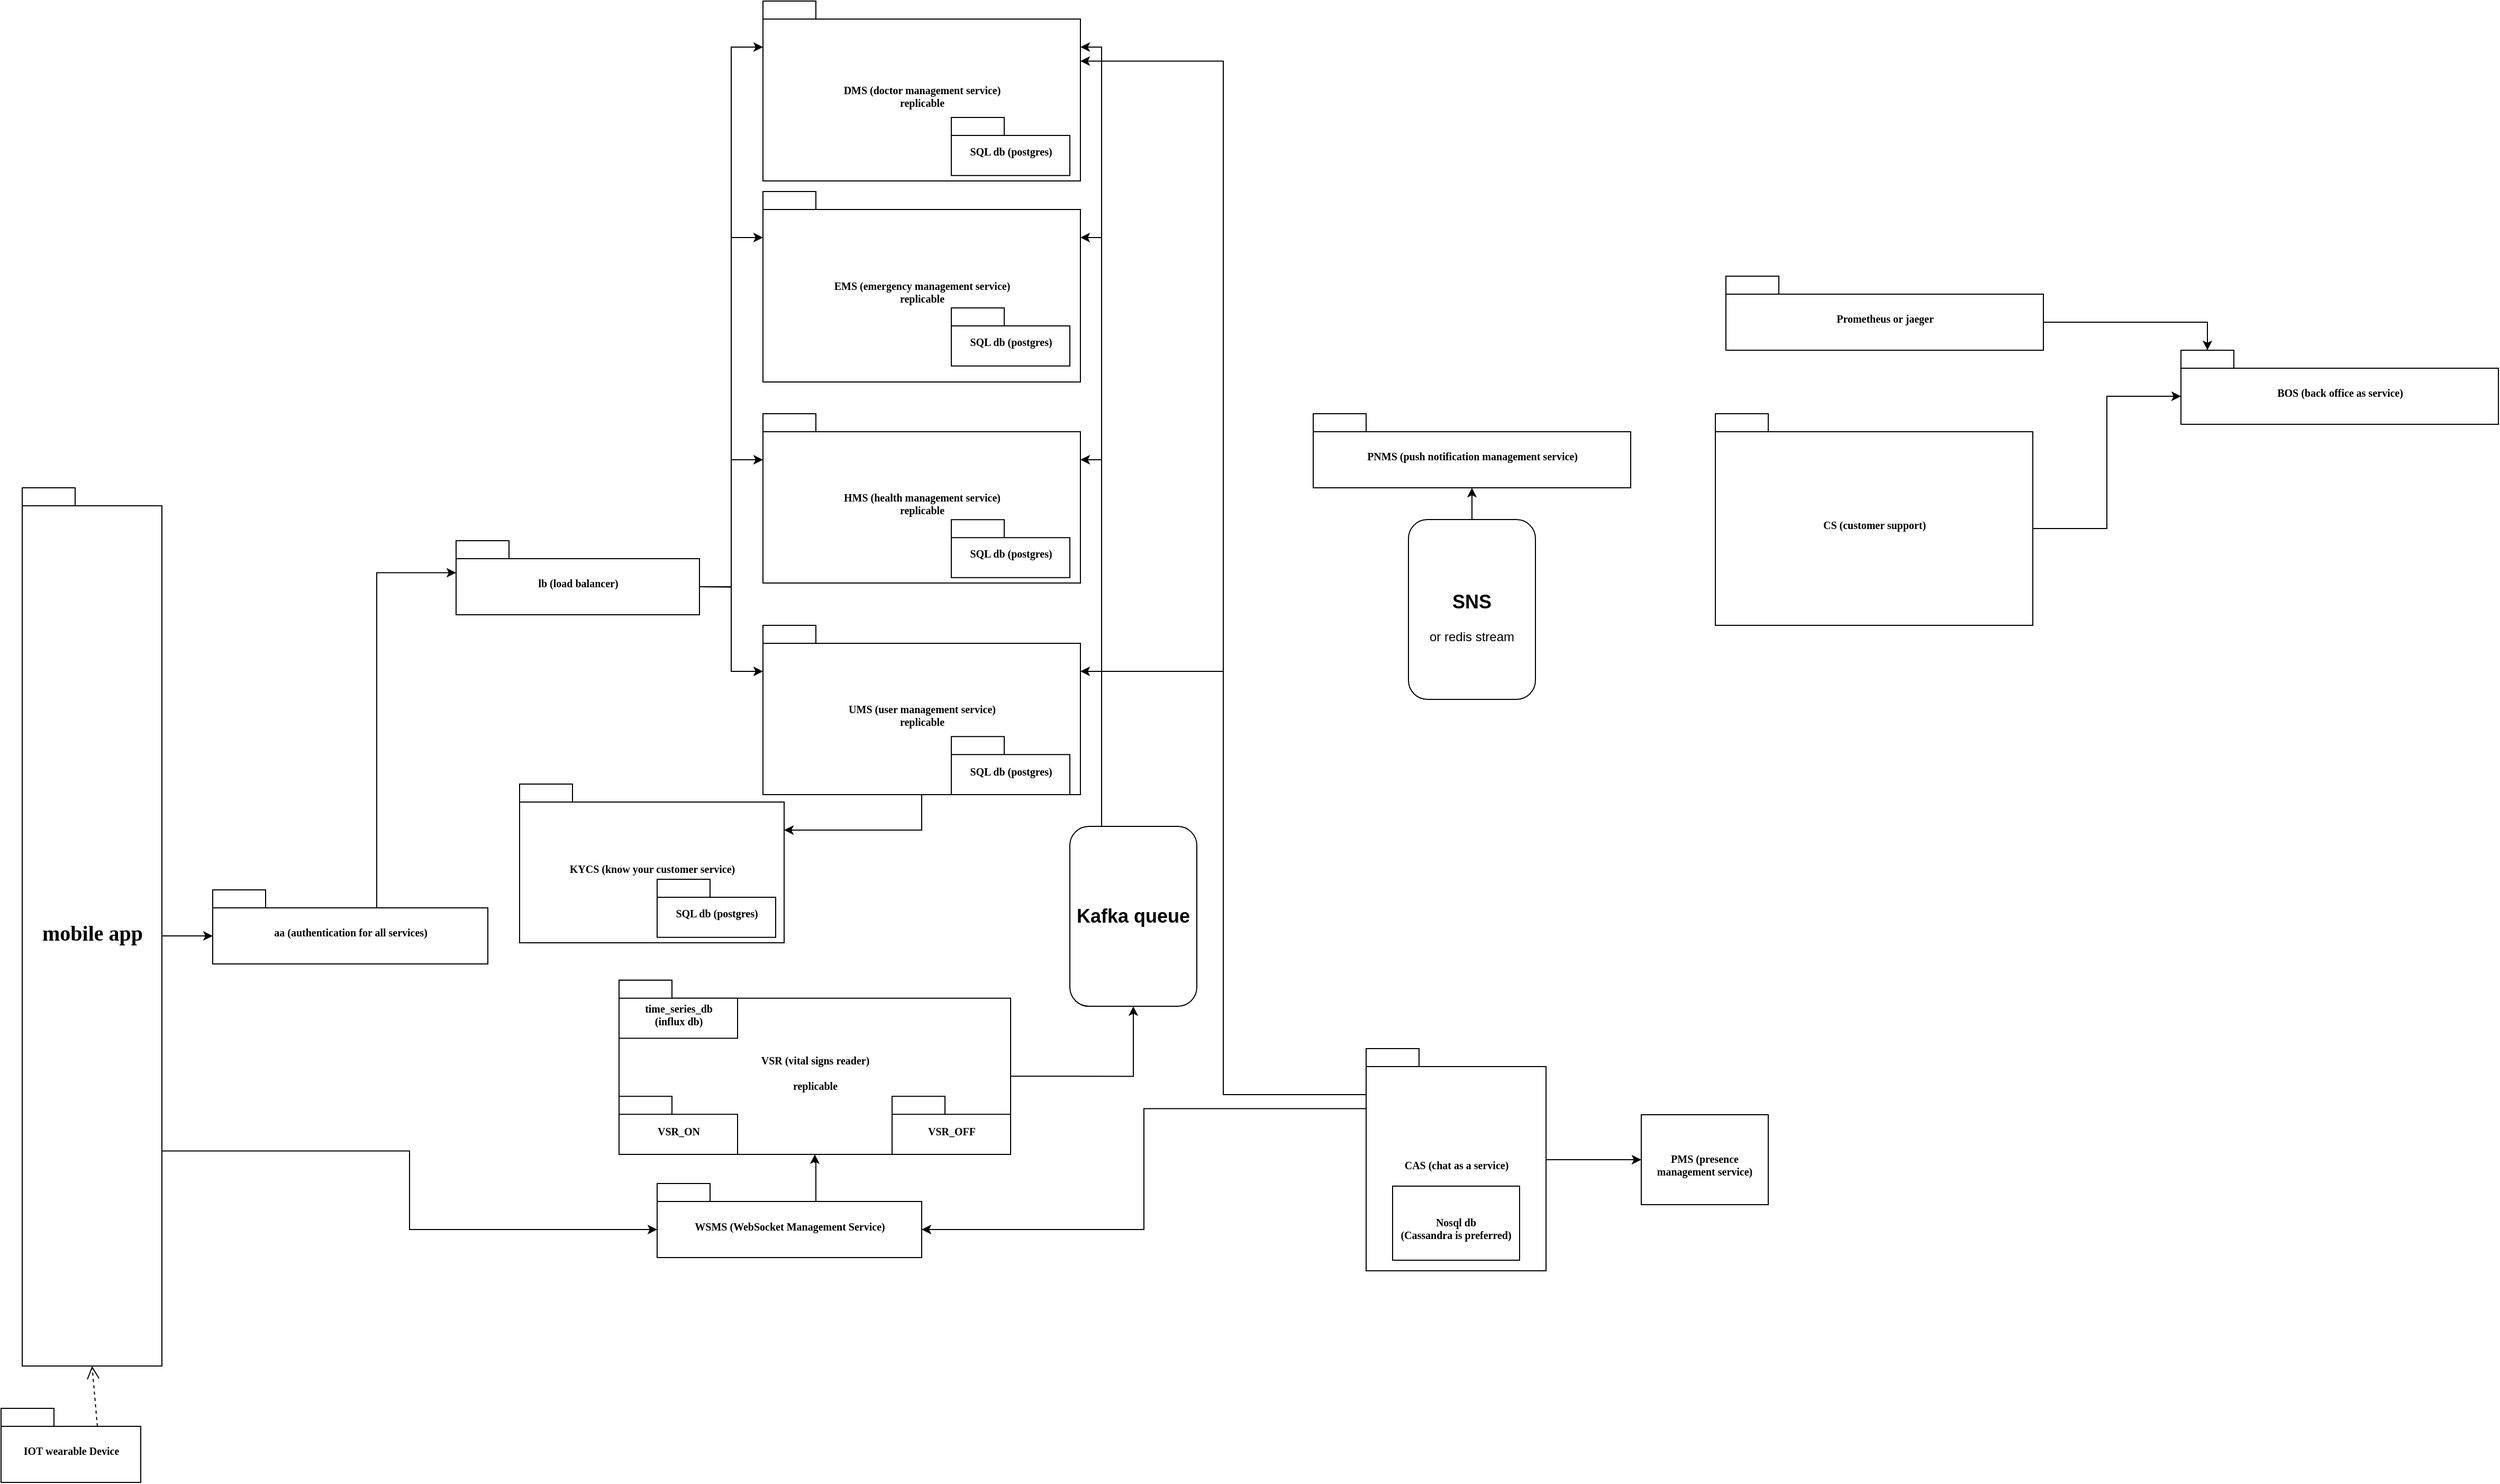 <mxfile version="21.3.8" type="device" pages="2">
  <diagram name="Page-1" id="b5b7bab2-c9e2-2cf4-8b2a-24fd1a2a6d21">
    <mxGraphModel dx="1588" dy="2572" grid="1" gridSize="10" guides="1" tooltips="1" connect="1" arrows="1" fold="1" page="1" pageScale="1" pageWidth="2336" pageHeight="1654" background="none" math="0" shadow="0">
      <root>
        <mxCell id="0" />
        <mxCell id="1" parent="0" />
        <mxCell id="6e0c8c40b5770093-55" value="" style="group" parent="1" vertex="1" connectable="0">
          <mxGeometry x="584" y="890" width="402" height="164.57" as="geometry" />
        </mxCell>
        <mxCell id="6e0c8c40b5770093-56" value="VSR (vital signs reader)&lt;br&gt;&lt;br&gt;replicable" style="shape=folder;fontStyle=1;spacingTop=10;tabWidth=50;tabHeight=17;tabPosition=left;html=1;rounded=0;shadow=0;comic=0;labelBackgroundColor=none;strokeWidth=1;fontFamily=Verdana;fontSize=10;align=center;" parent="6e0c8c40b5770093-55" vertex="1">
          <mxGeometry x="40" y="25.374" width="370" height="164.57" as="geometry" />
        </mxCell>
        <mxCell id="6e0c8c40b5770093-50" value="VSR_OFF" style="shape=folder;fontStyle=1;spacingTop=10;tabWidth=50;tabHeight=17;tabPosition=left;html=1;rounded=0;shadow=0;comic=0;labelBackgroundColor=none;strokeWidth=1;fontFamily=Verdana;fontSize=10;align=center;" parent="6e0c8c40b5770093-55" vertex="1">
          <mxGeometry x="298" y="135.104" width="112" height="54.843" as="geometry" />
        </mxCell>
        <mxCell id="JVM78MYsW7v1FBCDZWKi-5" value="VSR_ON" style="shape=folder;fontStyle=1;spacingTop=10;tabWidth=50;tabHeight=17;tabPosition=left;html=1;rounded=0;shadow=0;comic=0;labelBackgroundColor=none;strokeWidth=1;fontFamily=Verdana;fontSize=10;align=center;" vertex="1" parent="6e0c8c40b5770093-55">
          <mxGeometry x="40" y="135.104" width="112" height="54.843" as="geometry" />
        </mxCell>
        <mxCell id="VgQD_PUtYBc1QHA57U4p-1" value="time_series_db&lt;br&gt;(influx db)" style="shape=folder;fontStyle=1;spacingTop=10;tabWidth=50;tabHeight=17;tabPosition=left;html=1;rounded=0;shadow=0;comic=0;labelBackgroundColor=none;strokeWidth=1;fontFamily=Verdana;fontSize=10;align=center;" vertex="1" parent="6e0c8c40b5770093-55">
          <mxGeometry x="40" y="25.374" width="112" height="54.843" as="geometry" />
        </mxCell>
        <mxCell id="JVM78MYsW7v1FBCDZWKi-1" value="IOT wearable Device" style="shape=folder;fontStyle=1;spacingTop=10;tabWidth=50;tabHeight=17;tabPosition=left;html=1;rounded=0;shadow=0;comic=0;labelBackgroundColor=none;strokeColor=#000000;strokeWidth=1;fillColor=#ffffff;fontFamily=Verdana;fontSize=10;fontColor=#000000;align=center;" vertex="1" parent="1">
          <mxGeometry x="40" y="1320" width="132" height="70" as="geometry" />
        </mxCell>
        <mxCell id="JVM78MYsW7v1FBCDZWKi-27" style="edgeStyle=orthogonalEdgeStyle;rounded=0;orthogonalLoop=1;jettySize=auto;html=1;exitX=0;exitY=0;exitDx=230;exitDy=43.5;exitPerimeter=0;entryX=0;entryY=0;entryDx=0;entryDy=43.5;entryPerimeter=0;" edge="1" parent="1" source="JVM78MYsW7v1FBCDZWKi-39" target="6e0c8c40b5770093-28">
          <mxGeometry relative="1" as="geometry" />
        </mxCell>
        <mxCell id="JVM78MYsW7v1FBCDZWKi-28" style="edgeStyle=orthogonalEdgeStyle;rounded=0;orthogonalLoop=1;jettySize=auto;html=1;exitX=0;exitY=0;exitDx=230;exitDy=43.5;exitPerimeter=0;entryX=0;entryY=0;entryDx=0;entryDy=43.5;entryPerimeter=0;" edge="1" parent="1" source="JVM78MYsW7v1FBCDZWKi-39" target="JVM78MYsW7v1FBCDZWKi-17">
          <mxGeometry relative="1" as="geometry" />
        </mxCell>
        <mxCell id="JVM78MYsW7v1FBCDZWKi-31" style="edgeStyle=orthogonalEdgeStyle;rounded=0;orthogonalLoop=1;jettySize=auto;html=1;exitX=0;exitY=0;exitDx=230;exitDy=43.5;exitPerimeter=0;entryX=0;entryY=0;entryDx=0;entryDy=43.5;entryPerimeter=0;" edge="1" parent="1" source="JVM78MYsW7v1FBCDZWKi-39" target="JVM78MYsW7v1FBCDZWKi-15">
          <mxGeometry relative="1" as="geometry" />
        </mxCell>
        <mxCell id="JVM78MYsW7v1FBCDZWKi-32" style="edgeStyle=orthogonalEdgeStyle;rounded=0;orthogonalLoop=1;jettySize=auto;html=1;exitX=0;exitY=0;exitDx=230;exitDy=43.5;exitPerimeter=0;entryX=0;entryY=0;entryDx=0;entryDy=43.5;entryPerimeter=0;" edge="1" parent="1" source="JVM78MYsW7v1FBCDZWKi-39" target="JVM78MYsW7v1FBCDZWKi-16">
          <mxGeometry relative="1" as="geometry" />
        </mxCell>
        <mxCell id="JVM78MYsW7v1FBCDZWKi-40" style="edgeStyle=orthogonalEdgeStyle;rounded=0;orthogonalLoop=1;jettySize=auto;html=1;exitX=0;exitY=0;exitDx=132;exitDy=423.5;exitPerimeter=0;entryX=0;entryY=0;entryDx=0;entryDy=43.5;entryPerimeter=0;" edge="1" parent="1" source="JVM78MYsW7v1FBCDZWKi-2" target="JVM78MYsW7v1FBCDZWKi-38">
          <mxGeometry relative="1" as="geometry" />
        </mxCell>
        <mxCell id="IpgGEVfh9p5AcISdrrQd-33" style="edgeStyle=orthogonalEdgeStyle;rounded=0;orthogonalLoop=1;jettySize=auto;html=1;exitX=0;exitY=0;exitDx=132;exitDy=626.75;exitPerimeter=0;entryX=0;entryY=0;entryDx=0;entryDy=43.5;entryPerimeter=0;" edge="1" parent="1" source="JVM78MYsW7v1FBCDZWKi-2" target="IpgGEVfh9p5AcISdrrQd-32">
          <mxGeometry relative="1" as="geometry" />
        </mxCell>
        <mxCell id="JVM78MYsW7v1FBCDZWKi-2" value="&lt;h1&gt;mobile app&lt;/h1&gt;" style="shape=folder;fontStyle=1;spacingTop=10;tabWidth=50;tabHeight=17;tabPosition=left;html=1;rounded=0;shadow=0;comic=0;labelBackgroundColor=none;strokeColor=#000000;strokeWidth=1;fillColor=#ffffff;fontFamily=Verdana;fontSize=10;fontColor=#000000;align=center;" vertex="1" parent="1">
          <mxGeometry x="60" y="450" width="132" height="830" as="geometry" />
        </mxCell>
        <mxCell id="JVM78MYsW7v1FBCDZWKi-20" style="edgeStyle=orthogonalEdgeStyle;rounded=0;orthogonalLoop=1;jettySize=auto;html=1;exitX=0.25;exitY=0;exitDx=0;exitDy=0;entryX=0;entryY=0;entryDx=300;entryDy=43.5;entryPerimeter=0;" edge="1" parent="1" source="JVM78MYsW7v1FBCDZWKi-7" target="JVM78MYsW7v1FBCDZWKi-15">
          <mxGeometry relative="1" as="geometry">
            <mxPoint x="900" y="370.06" as="targetPoint" />
          </mxGeometry>
        </mxCell>
        <mxCell id="JVM78MYsW7v1FBCDZWKi-29" style="edgeStyle=orthogonalEdgeStyle;rounded=0;orthogonalLoop=1;jettySize=auto;html=1;exitX=0.25;exitY=0;exitDx=0;exitDy=0;entryX=0;entryY=0;entryDx=300;entryDy=43.5;entryPerimeter=0;" edge="1" parent="1" source="JVM78MYsW7v1FBCDZWKi-7" target="6e0c8c40b5770093-28">
          <mxGeometry relative="1" as="geometry" />
        </mxCell>
        <mxCell id="JVM78MYsW7v1FBCDZWKi-30" style="edgeStyle=orthogonalEdgeStyle;rounded=0;orthogonalLoop=1;jettySize=auto;html=1;exitX=0.25;exitY=0;exitDx=0;exitDy=0;entryX=0;entryY=0;entryDx=300;entryDy=43.5;entryPerimeter=0;" edge="1" parent="1" source="JVM78MYsW7v1FBCDZWKi-7" target="JVM78MYsW7v1FBCDZWKi-17">
          <mxGeometry relative="1" as="geometry" />
        </mxCell>
        <mxCell id="JVM78MYsW7v1FBCDZWKi-7" value="&lt;h2&gt;Kafka queue&lt;/h2&gt;" style="rounded=1;whiteSpace=wrap;html=1;" vertex="1" parent="1">
          <mxGeometry x="1050" y="770.06" width="120" height="170" as="geometry" />
        </mxCell>
        <mxCell id="JVM78MYsW7v1FBCDZWKi-14" style="edgeStyle=none;rounded=0;html=1;dashed=1;labelBackgroundColor=none;startFill=0;endArrow=open;endFill=0;endSize=10;fontFamily=Verdana;fontSize=10;exitX=0;exitY=0;exitDx=91;exitDy=17;exitPerimeter=0;entryX=0.5;entryY=1;entryDx=0;entryDy=0;entryPerimeter=0;" edge="1" parent="1" source="JVM78MYsW7v1FBCDZWKi-1" target="JVM78MYsW7v1FBCDZWKi-2">
          <mxGeometry relative="1" as="geometry">
            <mxPoint x="202" y="1104" as="sourcePoint" />
            <mxPoint x="130" y="1130" as="targetPoint" />
            <Array as="points" />
          </mxGeometry>
        </mxCell>
        <mxCell id="6e0c8c40b5770093-28" value="HMS (health management service)&lt;br&gt;replicable" style="shape=folder;fontStyle=1;spacingTop=10;tabWidth=50;tabHeight=17;tabPosition=left;html=1;rounded=0;shadow=0;comic=0;labelBackgroundColor=none;strokeWidth=1;fontFamily=Verdana;fontSize=10;align=center;" parent="1" vertex="1">
          <mxGeometry x="760" y="380" width="300" height="160" as="geometry" />
        </mxCell>
        <mxCell id="JVM78MYsW7v1FBCDZWKi-15" value="EMS (emergency&amp;nbsp;management service)&lt;br&gt;replicable" style="shape=folder;fontStyle=1;spacingTop=10;tabWidth=50;tabHeight=17;tabPosition=left;html=1;rounded=0;shadow=0;comic=0;labelBackgroundColor=none;strokeWidth=1;fontFamily=Verdana;fontSize=10;align=center;" vertex="1" parent="1">
          <mxGeometry x="760" y="170" width="300" height="180" as="geometry" />
        </mxCell>
        <mxCell id="IpgGEVfh9p5AcISdrrQd-14" style="edgeStyle=orthogonalEdgeStyle;rounded=0;orthogonalLoop=1;jettySize=auto;html=1;exitX=0.5;exitY=1;exitDx=0;exitDy=0;exitPerimeter=0;entryX=0;entryY=0;entryDx=250.0;entryDy=43.5;entryPerimeter=0;" edge="1" parent="1" source="JVM78MYsW7v1FBCDZWKi-16" target="IpgGEVfh9p5AcISdrrQd-6">
          <mxGeometry relative="1" as="geometry" />
        </mxCell>
        <mxCell id="JVM78MYsW7v1FBCDZWKi-16" value="UMS (user management service)&lt;br&gt;replicable" style="shape=folder;fontStyle=1;spacingTop=10;tabWidth=50;tabHeight=17;tabPosition=left;html=1;rounded=0;shadow=0;comic=0;labelBackgroundColor=none;strokeWidth=1;fontFamily=Verdana;fontSize=10;align=center;" vertex="1" parent="1">
          <mxGeometry x="760" y="580" width="300" height="160" as="geometry" />
        </mxCell>
        <mxCell id="JVM78MYsW7v1FBCDZWKi-17" value="DMS (doctor management service)&lt;br&gt;replicable" style="shape=folder;fontStyle=1;spacingTop=10;tabWidth=50;tabHeight=17;tabPosition=left;html=1;rounded=0;shadow=0;comic=0;labelBackgroundColor=none;strokeWidth=1;fontFamily=Verdana;fontSize=10;align=center;" vertex="1" parent="1">
          <mxGeometry x="760" y="-10" width="300" height="170" as="geometry" />
        </mxCell>
        <mxCell id="JVM78MYsW7v1FBCDZWKi-22" value="PNMS (push notification management service)" style="shape=folder;fontStyle=1;spacingTop=10;tabWidth=50;tabHeight=17;tabPosition=left;html=1;rounded=0;shadow=0;comic=0;labelBackgroundColor=none;strokeWidth=1;fontFamily=Verdana;fontSize=10;align=center;" vertex="1" parent="1">
          <mxGeometry x="1280" y="380.06" width="300" height="70" as="geometry" />
        </mxCell>
        <mxCell id="JVM78MYsW7v1FBCDZWKi-35" style="edgeStyle=orthogonalEdgeStyle;rounded=0;orthogonalLoop=1;jettySize=auto;html=1;exitX=0.5;exitY=0;exitDx=0;exitDy=0;entryX=0.5;entryY=1;entryDx=0;entryDy=0;entryPerimeter=0;" edge="1" parent="1" source="JVM78MYsW7v1FBCDZWKi-33" target="JVM78MYsW7v1FBCDZWKi-22">
          <mxGeometry relative="1" as="geometry" />
        </mxCell>
        <mxCell id="JVM78MYsW7v1FBCDZWKi-33" value="&lt;h2&gt;SNS&lt;/h2&gt;&lt;div&gt;or redis stream&lt;/div&gt;" style="rounded=1;whiteSpace=wrap;html=1;" vertex="1" parent="1">
          <mxGeometry x="1370" y="480.06" width="120" height="170" as="geometry" />
        </mxCell>
        <mxCell id="IpgGEVfh9p5AcISdrrQd-11" style="edgeStyle=orthogonalEdgeStyle;rounded=0;orthogonalLoop=1;jettySize=auto;html=1;exitX=0;exitY=0;exitDx=300;exitDy=43.5;exitPerimeter=0;entryX=0;entryY=0;entryDx=25;entryDy=0;entryPerimeter=0;" edge="1" parent="1" source="JVM78MYsW7v1FBCDZWKi-36" target="IpgGEVfh9p5AcISdrrQd-9">
          <mxGeometry relative="1" as="geometry" />
        </mxCell>
        <mxCell id="JVM78MYsW7v1FBCDZWKi-36" value="Prometheus or jaeger" style="shape=folder;fontStyle=1;spacingTop=10;tabWidth=50;tabHeight=17;tabPosition=left;html=1;rounded=0;shadow=0;comic=0;labelBackgroundColor=none;strokeWidth=1;fontFamily=Verdana;fontSize=10;align=center;" vertex="1" parent="1">
          <mxGeometry x="1670" y="250" width="300" height="70" as="geometry" />
        </mxCell>
        <mxCell id="IpgGEVfh9p5AcISdrrQd-12" style="edgeStyle=orthogonalEdgeStyle;rounded=0;orthogonalLoop=1;jettySize=auto;html=1;exitX=0;exitY=0;exitDx=300;exitDy=108.47;exitPerimeter=0;entryX=0;entryY=0;entryDx=0;entryDy=43.5;entryPerimeter=0;" edge="1" parent="1" source="JVM78MYsW7v1FBCDZWKi-37" target="IpgGEVfh9p5AcISdrrQd-9">
          <mxGeometry relative="1" as="geometry" />
        </mxCell>
        <mxCell id="JVM78MYsW7v1FBCDZWKi-37" value="CS (customer support)" style="shape=folder;fontStyle=1;spacingTop=10;tabWidth=50;tabHeight=17;tabPosition=left;html=1;rounded=0;shadow=0;comic=0;labelBackgroundColor=none;strokeWidth=1;fontFamily=Verdana;fontSize=10;align=center;labelPosition=center;verticalLabelPosition=middle;verticalAlign=middle;" vertex="1" parent="1">
          <mxGeometry x="1660" y="380.06" width="300" height="199.94" as="geometry" />
        </mxCell>
        <mxCell id="JVM78MYsW7v1FBCDZWKi-41" style="edgeStyle=orthogonalEdgeStyle;rounded=0;orthogonalLoop=1;jettySize=auto;html=1;exitX=0;exitY=0;exitDx=155;exitDy=17;exitPerimeter=0;entryX=0;entryY=0;entryDx=0;entryDy=30.25;entryPerimeter=0;" edge="1" parent="1" source="JVM78MYsW7v1FBCDZWKi-38" target="JVM78MYsW7v1FBCDZWKi-39">
          <mxGeometry relative="1" as="geometry" />
        </mxCell>
        <mxCell id="JVM78MYsW7v1FBCDZWKi-38" value="aa (authentication for all services)" style="shape=folder;fontStyle=1;spacingTop=10;tabWidth=50;tabHeight=17;tabPosition=left;html=1;rounded=0;shadow=0;comic=0;labelBackgroundColor=none;strokeWidth=1;fontFamily=Verdana;fontSize=10;align=center;" vertex="1" parent="1">
          <mxGeometry x="240" y="830" width="260" height="70" as="geometry" />
        </mxCell>
        <mxCell id="JVM78MYsW7v1FBCDZWKi-39" value="lb (load balancer)" style="shape=folder;fontStyle=1;spacingTop=10;tabWidth=50;tabHeight=17;tabPosition=left;html=1;rounded=0;shadow=0;comic=0;labelBackgroundColor=none;strokeWidth=1;fontFamily=Verdana;fontSize=10;align=center;" vertex="1" parent="1">
          <mxGeometry x="470" y="500.06" width="230" height="70" as="geometry" />
        </mxCell>
        <mxCell id="IpgGEVfh9p5AcISdrrQd-26" value="" style="edgeStyle=orthogonalEdgeStyle;rounded=0;orthogonalLoop=1;jettySize=auto;html=1;" edge="1" parent="1" source="IpgGEVfh9p5AcISdrrQd-3" target="IpgGEVfh9p5AcISdrrQd-25">
          <mxGeometry relative="1" as="geometry" />
        </mxCell>
        <mxCell id="IpgGEVfh9p5AcISdrrQd-35" style="edgeStyle=orthogonalEdgeStyle;rounded=0;orthogonalLoop=1;jettySize=auto;html=1;exitX=0;exitY=0;exitDx=0;exitDy=43.5;exitPerimeter=0;entryX=0;entryY=0;entryDx=300;entryDy=43.5;entryPerimeter=0;" edge="1" parent="1" source="IpgGEVfh9p5AcISdrrQd-3" target="JVM78MYsW7v1FBCDZWKi-16">
          <mxGeometry relative="1" as="geometry" />
        </mxCell>
        <mxCell id="IpgGEVfh9p5AcISdrrQd-36" style="edgeStyle=orthogonalEdgeStyle;rounded=0;orthogonalLoop=1;jettySize=auto;html=1;exitX=0;exitY=0;exitDx=0;exitDy=43.5;exitPerimeter=0;entryX=0;entryY=0;entryDx=300;entryDy=56.75;entryPerimeter=0;" edge="1" parent="1" source="IpgGEVfh9p5AcISdrrQd-3" target="JVM78MYsW7v1FBCDZWKi-17">
          <mxGeometry relative="1" as="geometry">
            <mxPoint x="1310" y="510" as="targetPoint" />
          </mxGeometry>
        </mxCell>
        <mxCell id="IpgGEVfh9p5AcISdrrQd-37" style="edgeStyle=orthogonalEdgeStyle;rounded=0;orthogonalLoop=1;jettySize=auto;html=1;exitX=0;exitY=0;exitDx=0;exitDy=56.75;exitPerimeter=0;entryX=0;entryY=0;entryDx=250;entryDy=43.5;entryPerimeter=0;" edge="1" parent="1" source="IpgGEVfh9p5AcISdrrQd-3" target="IpgGEVfh9p5AcISdrrQd-32">
          <mxGeometry relative="1" as="geometry" />
        </mxCell>
        <mxCell id="IpgGEVfh9p5AcISdrrQd-3" value="CAS (chat as a service)" style="shape=folder;fontStyle=1;spacingTop=10;tabWidth=50;tabHeight=17;tabPosition=left;html=1;rounded=0;shadow=0;comic=0;labelBackgroundColor=none;strokeWidth=1;fontFamily=Verdana;fontSize=10;align=center;" vertex="1" parent="1">
          <mxGeometry x="1330" y="980" width="170" height="210" as="geometry" />
        </mxCell>
        <mxCell id="IpgGEVfh9p5AcISdrrQd-6" value="KYCS (know your customer service)" style="shape=folder;fontStyle=1;spacingTop=10;tabWidth=50;tabHeight=17;tabPosition=left;html=1;rounded=0;shadow=0;comic=0;labelBackgroundColor=none;strokeWidth=1;fontFamily=Verdana;fontSize=10;align=center;" vertex="1" parent="1">
          <mxGeometry x="530" y="730" width="250" height="150" as="geometry" />
        </mxCell>
        <mxCell id="IpgGEVfh9p5AcISdrrQd-9" value="BOS (back office as service)" style="shape=folder;fontStyle=1;spacingTop=10;tabWidth=50;tabHeight=17;tabPosition=left;html=1;rounded=0;shadow=0;comic=0;labelBackgroundColor=none;strokeWidth=1;fontFamily=Verdana;fontSize=10;align=center;" vertex="1" parent="1">
          <mxGeometry x="2100" y="320" width="300" height="70" as="geometry" />
        </mxCell>
        <mxCell id="IpgGEVfh9p5AcISdrrQd-17" value="Nosql db&lt;br&gt;(Cassandra is preferred)" style="whiteSpace=wrap;html=1;fontSize=10;fontFamily=Verdana;fontStyle=1;spacingTop=10;rounded=0;shadow=0;comic=0;labelBackgroundColor=none;strokeWidth=1;" vertex="1" parent="1">
          <mxGeometry x="1355" y="1110" width="120" height="70" as="geometry" />
        </mxCell>
        <mxCell id="IpgGEVfh9p5AcISdrrQd-25" value="PMS (presence management service)" style="whiteSpace=wrap;html=1;fontSize=10;fontFamily=Verdana;fontStyle=1;spacingTop=10;rounded=0;shadow=0;comic=0;labelBackgroundColor=none;strokeWidth=1;" vertex="1" parent="1">
          <mxGeometry x="1590" y="1042.5" width="120" height="85" as="geometry" />
        </mxCell>
        <mxCell id="IpgGEVfh9p5AcISdrrQd-34" style="edgeStyle=orthogonalEdgeStyle;rounded=0;orthogonalLoop=1;jettySize=auto;html=1;exitX=0;exitY=0;exitDx=150;exitDy=17;exitPerimeter=0;entryX=0.5;entryY=1;entryDx=0;entryDy=0;entryPerimeter=0;" edge="1" parent="1" source="IpgGEVfh9p5AcISdrrQd-32" target="6e0c8c40b5770093-56">
          <mxGeometry relative="1" as="geometry" />
        </mxCell>
        <mxCell id="IpgGEVfh9p5AcISdrrQd-32" value="WSMS (WebSocket Management Service)" style="shape=folder;fontStyle=1;spacingTop=10;tabWidth=50;tabHeight=17;tabPosition=left;html=1;rounded=0;shadow=0;comic=0;labelBackgroundColor=none;strokeWidth=1;fontFamily=Verdana;fontSize=10;align=center;" vertex="1" parent="1">
          <mxGeometry x="660" y="1107.5" width="250" height="70" as="geometry" />
        </mxCell>
        <mxCell id="IpgGEVfh9p5AcISdrrQd-38" style="edgeStyle=orthogonalEdgeStyle;rounded=0;orthogonalLoop=1;jettySize=auto;html=1;exitX=0;exitY=0;exitDx=370;exitDy=90.785;exitPerimeter=0;entryX=0.5;entryY=1;entryDx=0;entryDy=0;" edge="1" parent="1" source="6e0c8c40b5770093-56" target="JVM78MYsW7v1FBCDZWKi-7">
          <mxGeometry relative="1" as="geometry" />
        </mxCell>
        <mxCell id="di4xVqARn-AxKCCeTcA--1" value="SQL db (postgres)" style="shape=folder;fontStyle=1;spacingTop=10;tabWidth=50;tabHeight=17;tabPosition=left;html=1;rounded=0;shadow=0;comic=0;labelBackgroundColor=none;strokeWidth=1;fontFamily=Verdana;fontSize=10;align=center;" vertex="1" parent="1">
          <mxGeometry x="938" y="100.004" width="112" height="54.843" as="geometry" />
        </mxCell>
        <mxCell id="di4xVqARn-AxKCCeTcA--4" value="SQL db (postgres)" style="shape=folder;fontStyle=1;spacingTop=10;tabWidth=50;tabHeight=17;tabPosition=left;html=1;rounded=0;shadow=0;comic=0;labelBackgroundColor=none;strokeWidth=1;fontFamily=Verdana;fontSize=10;align=center;" vertex="1" parent="1">
          <mxGeometry x="938" y="280.004" width="112" height="54.843" as="geometry" />
        </mxCell>
        <mxCell id="di4xVqARn-AxKCCeTcA--5" value="SQL db (postgres)" style="shape=folder;fontStyle=1;spacingTop=10;tabWidth=50;tabHeight=17;tabPosition=left;html=1;rounded=0;shadow=0;comic=0;labelBackgroundColor=none;strokeWidth=1;fontFamily=Verdana;fontSize=10;align=center;" vertex="1" parent="1">
          <mxGeometry x="938" y="480.064" width="112" height="54.843" as="geometry" />
        </mxCell>
        <mxCell id="di4xVqARn-AxKCCeTcA--6" value="SQL db (postgres)" style="shape=folder;fontStyle=1;spacingTop=10;tabWidth=50;tabHeight=17;tabPosition=left;html=1;rounded=0;shadow=0;comic=0;labelBackgroundColor=none;strokeWidth=1;fontFamily=Verdana;fontSize=10;align=center;" vertex="1" parent="1">
          <mxGeometry x="938" y="685.154" width="112" height="54.843" as="geometry" />
        </mxCell>
        <mxCell id="di4xVqARn-AxKCCeTcA--8" value="SQL db (postgres)" style="shape=folder;fontStyle=1;spacingTop=10;tabWidth=50;tabHeight=17;tabPosition=left;html=1;rounded=0;shadow=0;comic=0;labelBackgroundColor=none;strokeWidth=1;fontFamily=Verdana;fontSize=10;align=center;" vertex="1" parent="1">
          <mxGeometry x="660" y="820.004" width="112" height="54.843" as="geometry" />
        </mxCell>
      </root>
    </mxGraphModel>
  </diagram>
  <diagram id="yIIKv3uXkW6eMTPnLPO6" name="Page-2">
    <mxGraphModel dx="2118" dy="1224" grid="1" gridSize="10" guides="1" tooltips="1" connect="1" arrows="1" fold="1" page="1" pageScale="1" pageWidth="1654" pageHeight="2336" math="0" shadow="0">
      <root>
        <mxCell id="0" />
        <mxCell id="1" parent="0" />
        <mxCell id="lPrCrJgcgbZ4YGjd1598-3" value="Users (UMS)" style="swimlane;fontStyle=0;childLayout=stackLayout;horizontal=1;startSize=30;horizontalStack=0;resizeParent=1;resizeParentMax=0;resizeLast=0;collapsible=1;marginBottom=0;whiteSpace=wrap;html=1;" vertex="1" parent="1">
          <mxGeometry x="130" y="50" width="140" height="290" as="geometry" />
        </mxCell>
        <mxCell id="lPrCrJgcgbZ4YGjd1598-4" value="id &amp;nbsp; &amp;nbsp; &amp;nbsp; &amp;nbsp; &amp;nbsp;&amp;nbsp;&lt;br&gt;uuid&lt;br&gt;&lt;br&gt;nick_name&lt;br&gt;varchar(255)&lt;br&gt;&lt;br&gt;full_name&lt;br&gt;text&lt;br&gt;&lt;br&gt;phone_number&lt;br&gt;varchar(12)&lt;br&gt;&lt;br&gt;email&lt;br&gt;text" style="text;strokeColor=none;fillColor=none;align=left;verticalAlign=middle;spacingLeft=4;spacingRight=4;overflow=hidden;points=[[0,0.5],[1,0.5]];portConstraint=eastwest;rotatable=0;whiteSpace=wrap;html=1;" vertex="1" parent="lPrCrJgcgbZ4YGjd1598-3">
          <mxGeometry y="30" width="140" height="260" as="geometry" />
        </mxCell>
        <mxCell id="lPrCrJgcgbZ4YGjd1598-7" value="Doctors (DMS)" style="swimlane;fontStyle=0;childLayout=stackLayout;horizontal=1;startSize=30;horizontalStack=0;resizeParent=1;resizeParentMax=0;resizeLast=0;collapsible=1;marginBottom=0;whiteSpace=wrap;html=1;" vertex="1" parent="1">
          <mxGeometry x="1090" y="40" width="140" height="290" as="geometry" />
        </mxCell>
        <mxCell id="lPrCrJgcgbZ4YGjd1598-8" value="id &amp;nbsp; &amp;nbsp; &amp;nbsp; &amp;nbsp;&lt;br&gt;uuid &amp;nbsp;&amp;nbsp;&lt;br&gt;&lt;br&gt;nick_name&lt;br&gt;varcher(255)&lt;br&gt;&lt;br&gt;full_name&lt;br&gt;text&lt;br&gt;&lt;br&gt;phone_number&lt;br&gt;varcher(12)&lt;br&gt;&lt;br&gt;email&lt;br&gt;text&lt;br&gt;&lt;br&gt;hospital_id (nullable)&lt;br&gt;uuid" style="text;strokeColor=none;fillColor=none;align=left;verticalAlign=middle;spacingLeft=4;spacingRight=4;overflow=hidden;points=[[0,0.5],[1,0.5]];portConstraint=eastwest;rotatable=0;whiteSpace=wrap;html=1;" vertex="1" parent="lPrCrJgcgbZ4YGjd1598-7">
          <mxGeometry y="30" width="140" height="260" as="geometry" />
        </mxCell>
        <mxCell id="lPrCrJgcgbZ4YGjd1598-9" value="Hospitals (DMS)" style="swimlane;fontStyle=0;childLayout=stackLayout;horizontal=1;startSize=30;horizontalStack=0;resizeParent=1;resizeParentMax=0;resizeLast=0;collapsible=1;marginBottom=0;whiteSpace=wrap;html=1;" vertex="1" parent="1">
          <mxGeometry x="1260" y="40" width="140" height="290" as="geometry" />
        </mxCell>
        <mxCell id="lPrCrJgcgbZ4YGjd1598-10" value="id &amp;nbsp; &amp;nbsp; &amp;nbsp; &amp;nbsp; &amp;nbsp;&amp;nbsp;&lt;br&gt;uuid&lt;br&gt;&lt;br&gt;name&lt;br&gt;text&lt;br&gt;&lt;br&gt;address&lt;br&gt;text&lt;br&gt;&lt;br&gt;phone_number&lt;br&gt;varcher(12)&lt;br&gt;&lt;br&gt;email&lt;br&gt;text" style="text;strokeColor=none;fillColor=none;align=left;verticalAlign=middle;spacingLeft=4;spacingRight=4;overflow=hidden;points=[[0,0.5],[1,0.5]];portConstraint=eastwest;rotatable=0;whiteSpace=wrap;html=1;" vertex="1" parent="lPrCrJgcgbZ4YGjd1598-9">
          <mxGeometry y="30" width="140" height="260" as="geometry" />
        </mxCell>
        <mxCell id="lPrCrJgcgbZ4YGjd1598-11" value="Emergency_providers (EMS)" style="swimlane;fontStyle=0;childLayout=stackLayout;horizontal=1;startSize=30;horizontalStack=0;resizeParent=1;resizeParentMax=0;resizeLast=0;collapsible=1;marginBottom=0;whiteSpace=wrap;html=1;" vertex="1" parent="1">
          <mxGeometry x="360" y="450" width="140" height="290" as="geometry" />
        </mxCell>
        <mxCell id="lPrCrJgcgbZ4YGjd1598-12" value="id &amp;nbsp; &amp;nbsp; &amp;nbsp; &amp;nbsp; &amp;nbsp;&amp;nbsp;&lt;br&gt;uuid&lt;br&gt;&lt;br&gt;user_id&lt;br&gt;uuid&lt;br&gt;&lt;br&gt;name&lt;br&gt;varchar(800)&lt;br&gt;&lt;br&gt;type_id&amp;nbsp;&lt;br&gt;&lt;br&gt;phone_number&lt;br&gt;&lt;br&gt;email&lt;br&gt;&lt;br&gt;Location" style="text;strokeColor=none;fillColor=none;align=left;verticalAlign=middle;spacingLeft=4;spacingRight=4;overflow=hidden;points=[[0,0.5],[1,0.5]];portConstraint=eastwest;rotatable=0;whiteSpace=wrap;html=1;" vertex="1" parent="lPrCrJgcgbZ4YGjd1598-11">
          <mxGeometry y="30" width="140" height="260" as="geometry" />
        </mxCell>
        <mxCell id="lPrCrJgcgbZ4YGjd1598-13" value="User_doctors (DMS)" style="swimlane;fontStyle=0;childLayout=stackLayout;horizontal=1;startSize=30;horizontalStack=0;resizeParent=1;resizeParentMax=0;resizeLast=0;collapsible=1;marginBottom=0;whiteSpace=wrap;html=1;" vertex="1" parent="1">
          <mxGeometry x="930" y="40" width="140" height="290" as="geometry" />
        </mxCell>
        <mxCell id="lPrCrJgcgbZ4YGjd1598-14" value="id &lt;br&gt;uuid &amp;nbsp; &amp;nbsp; &amp;nbsp; &amp;nbsp; &amp;nbsp;&lt;br&gt;&lt;br&gt;user_id&lt;br&gt;uuid&lt;br&gt;&lt;br&gt;doctor_id&lt;br&gt;uuid" style="text;strokeColor=none;fillColor=none;align=left;verticalAlign=middle;spacingLeft=4;spacingRight=4;overflow=hidden;points=[[0,0.5],[1,0.5]];portConstraint=eastwest;rotatable=0;whiteSpace=wrap;html=1;" vertex="1" parent="lPrCrJgcgbZ4YGjd1598-13">
          <mxGeometry y="30" width="140" height="260" as="geometry" />
        </mxCell>
        <mxCell id="0GueWzwuQlvxqYA7JQyh-1" value="messages (CAS) Cassandra" style="swimlane;fontStyle=0;childLayout=stackLayout;horizontal=1;startSize=30;horizontalStack=0;resizeParent=1;resizeParentMax=0;resizeLast=0;collapsible=1;marginBottom=0;whiteSpace=wrap;html=1;" vertex="1" parent="1">
          <mxGeometry x="720" y="460" width="140" height="370" as="geometry" />
        </mxCell>
        <mxCell id="0GueWzwuQlvxqYA7JQyh-2" value="&lt;br&gt;&lt;br&gt;message_id &lt;br&gt;(sort key) &lt;br&gt;int&lt;br&gt;&lt;br&gt;user_id_1&amp;nbsp;&lt;br&gt;(partition key)&lt;br&gt;uuid &amp;nbsp; &amp;nbsp; &amp;nbsp; &amp;nbsp;&amp;nbsp;&lt;br&gt;&lt;br&gt;user_id_2&lt;br&gt;(partition key) &amp;nbsp;&lt;br&gt;uuid&lt;br&gt;&lt;br&gt;time_stamp&lt;br&gt;time_stamp&lt;br&gt;&lt;br&gt;message&lt;br&gt;text" style="text;strokeColor=none;fillColor=none;align=left;verticalAlign=middle;spacingLeft=4;spacingRight=4;overflow=hidden;points=[[0,0.5],[1,0.5]];portConstraint=eastwest;rotatable=0;whiteSpace=wrap;html=1;" vertex="1" parent="0GueWzwuQlvxqYA7JQyh-1">
          <mxGeometry y="30" width="140" height="340" as="geometry" />
        </mxCell>
        <mxCell id="AEfv-axIYB7r7p2xpGaN-1" value="emergency_types (EMS)" style="swimlane;fontStyle=0;childLayout=stackLayout;horizontal=1;startSize=30;horizontalStack=0;resizeParent=1;resizeParentMax=0;resizeLast=0;collapsible=1;marginBottom=0;whiteSpace=wrap;html=1;" vertex="1" parent="1">
          <mxGeometry x="190" y="465" width="140" height="130" as="geometry" />
        </mxCell>
        <mxCell id="AEfv-axIYB7r7p2xpGaN-2" value="id &amp;nbsp; &amp;nbsp; &amp;nbsp; &amp;nbsp; &amp;nbsp;&amp;nbsp;&lt;br&gt;uuid&lt;br&gt;&lt;br&gt;type &lt;br&gt;(friend, hospital, doctor)&lt;br&gt;text" style="text;strokeColor=none;fillColor=none;align=left;verticalAlign=middle;spacingLeft=4;spacingRight=4;overflow=hidden;points=[[0,0.5],[1,0.5]];portConstraint=eastwest;rotatable=0;whiteSpace=wrap;html=1;" vertex="1" parent="AEfv-axIYB7r7p2xpGaN-1">
          <mxGeometry y="30" width="140" height="100" as="geometry" />
        </mxCell>
        <mxCell id="AEfv-axIYB7r7p2xpGaN-3" value="group_chats (CAS)&lt;br&gt;Cassandra" style="swimlane;fontStyle=0;childLayout=stackLayout;horizontal=1;startSize=30;horizontalStack=0;resizeParent=1;resizeParentMax=0;resizeLast=0;collapsible=1;marginBottom=0;whiteSpace=wrap;html=1;" vertex="1" parent="1">
          <mxGeometry x="880" y="460" width="140" height="370" as="geometry" />
        </mxCell>
        <mxCell id="AEfv-axIYB7r7p2xpGaN-4" value="&lt;br&gt;&lt;br&gt;group_id &lt;br&gt;(partition key) &lt;br&gt;uuid&lt;br&gt;&lt;br&gt;bucket&amp;nbsp;&lt;br&gt;(partition key)&lt;br&gt;int &amp;nbsp; &amp;nbsp; &amp;nbsp; &amp;nbsp;&amp;nbsp;&lt;br&gt;&lt;br&gt;message_id&lt;br&gt;(sort key) &amp;nbsp;&lt;br&gt;uuid&lt;br&gt;&lt;br&gt;time_stamp&lt;br&gt;time_stamp&lt;br&gt;&lt;br&gt;message&lt;br&gt;text&lt;br&gt;&lt;br&gt;user_id&lt;br&gt;uuid" style="text;strokeColor=none;fillColor=none;align=left;verticalAlign=middle;spacingLeft=4;spacingRight=4;overflow=hidden;points=[[0,0.5],[1,0.5]];portConstraint=eastwest;rotatable=0;whiteSpace=wrap;html=1;" vertex="1" parent="AEfv-axIYB7r7p2xpGaN-3">
          <mxGeometry y="30" width="140" height="340" as="geometry" />
        </mxCell>
        <mxCell id="AEfv-axIYB7r7p2xpGaN-5" value="user_group (CAS)&lt;br&gt;Cassandra" style="swimlane;fontStyle=0;childLayout=stackLayout;horizontal=1;startSize=30;horizontalStack=0;resizeParent=1;resizeParentMax=0;resizeLast=0;collapsible=1;marginBottom=0;whiteSpace=wrap;html=1;" vertex="1" parent="1">
          <mxGeometry x="1040" y="460" width="140" height="180" as="geometry" />
        </mxCell>
        <mxCell id="AEfv-axIYB7r7p2xpGaN-6" value="&lt;br&gt;&lt;br&gt;user_id &lt;br&gt;(partition key) &lt;br&gt;uuid&lt;br&gt;&lt;br&gt;group_id&amp;nbsp;&lt;br&gt;(sort key)&lt;br&gt;uuid &amp;nbsp; &amp;nbsp; &amp;nbsp; &amp;nbsp;&amp;nbsp;" style="text;strokeColor=none;fillColor=none;align=left;verticalAlign=middle;spacingLeft=4;spacingRight=4;overflow=hidden;points=[[0,0.5],[1,0.5]];portConstraint=eastwest;rotatable=0;whiteSpace=wrap;html=1;" vertex="1" parent="AEfv-axIYB7r7p2xpGaN-5">
          <mxGeometry y="30" width="140" height="150" as="geometry" />
        </mxCell>
        <mxCell id="AEfv-axIYB7r7p2xpGaN-8" value="group_user (CAS)" style="swimlane;fontStyle=0;childLayout=stackLayout;horizontal=1;startSize=30;horizontalStack=0;resizeParent=1;resizeParentMax=0;resizeLast=0;collapsible=1;marginBottom=0;whiteSpace=wrap;html=1;" vertex="1" parent="1">
          <mxGeometry x="1040" y="650" width="140" height="180" as="geometry" />
        </mxCell>
        <mxCell id="AEfv-axIYB7r7p2xpGaN-9" value="&lt;br&gt;&lt;br&gt;group_id &lt;br&gt;(partition key) &lt;br&gt;uuid&lt;br&gt;&lt;br&gt;user_id&amp;nbsp;&lt;br&gt;(sort key)&lt;br&gt;uuid &amp;nbsp; &amp;nbsp; &amp;nbsp; &amp;nbsp;&amp;nbsp;" style="text;strokeColor=none;fillColor=none;align=left;verticalAlign=middle;spacingLeft=4;spacingRight=4;overflow=hidden;points=[[0,0.5],[1,0.5]];portConstraint=eastwest;rotatable=0;whiteSpace=wrap;html=1;" vertex="1" parent="AEfv-axIYB7r7p2xpGaN-8">
          <mxGeometry y="30" width="140" height="150" as="geometry" />
        </mxCell>
        <mxCell id="HAEwqHueNvOD9w0qoNs0-1" value="VitalSigns (HMS)" style="swimlane;fontStyle=0;childLayout=stackLayout;horizontal=1;startSize=30;horizontalStack=0;resizeParent=1;resizeParentMax=0;resizeLast=0;collapsible=1;marginBottom=0;whiteSpace=wrap;html=1;" vertex="1" parent="1">
          <mxGeometry x="460" y="55" width="140" height="290" as="geometry" />
        </mxCell>
        <mxCell id="HAEwqHueNvOD9w0qoNs0-2" value="id &amp;nbsp; &lt;br&gt;uuid &amp;nbsp; &amp;nbsp; &amp;nbsp; &amp;nbsp;&lt;br&gt;&lt;br&gt;user_id&lt;br&gt;uuid&lt;br&gt;&lt;br&gt;vital_type_id&lt;br&gt;int&lt;br&gt;&lt;br&gt;measure&lt;br&gt;text&lt;br&gt;&lt;br&gt;rule&lt;br&gt;jsonb&lt;br&gt;&lt;br&gt;state_id&lt;br&gt;int" style="text;strokeColor=none;fillColor=none;align=left;verticalAlign=middle;spacingLeft=4;spacingRight=4;overflow=hidden;points=[[0,0.5],[1,0.5]];portConstraint=eastwest;rotatable=0;whiteSpace=wrap;html=1;" vertex="1" parent="HAEwqHueNvOD9w0qoNs0-1">
          <mxGeometry y="30" width="140" height="260" as="geometry" />
        </mxCell>
        <mxCell id="HAEwqHueNvOD9w0qoNs0-6" value="VitalSign_types (HMS)" style="swimlane;fontStyle=0;childLayout=stackLayout;horizontal=1;startSize=30;horizontalStack=0;resizeParent=1;resizeParentMax=0;resizeLast=0;collapsible=1;marginBottom=0;whiteSpace=wrap;html=1;" vertex="1" parent="1">
          <mxGeometry x="620" y="55" width="140" height="130" as="geometry" />
        </mxCell>
        <mxCell id="HAEwqHueNvOD9w0qoNs0-7" value="id &amp;nbsp; &amp;nbsp; &amp;nbsp; &amp;nbsp; &amp;nbsp;&amp;nbsp;&lt;br&gt;uuid&lt;br&gt;&lt;br&gt;name&lt;br&gt;text" style="text;strokeColor=none;fillColor=none;align=left;verticalAlign=middle;spacingLeft=4;spacingRight=4;overflow=hidden;points=[[0,0.5],[1,0.5]];portConstraint=eastwest;rotatable=0;whiteSpace=wrap;html=1;" vertex="1" parent="HAEwqHueNvOD9w0qoNs0-6">
          <mxGeometry y="30" width="140" height="100" as="geometry" />
        </mxCell>
        <mxCell id="HAEwqHueNvOD9w0qoNs0-8" value="VitalSign_states (HMS)" style="swimlane;fontStyle=0;childLayout=stackLayout;horizontal=1;startSize=30;horizontalStack=0;resizeParent=1;resizeParentMax=0;resizeLast=0;collapsible=1;marginBottom=0;whiteSpace=wrap;html=1;" vertex="1" parent="1">
          <mxGeometry x="620" y="210" width="140" height="130" as="geometry" />
        </mxCell>
        <mxCell id="HAEwqHueNvOD9w0qoNs0-9" value="id &amp;nbsp; &amp;nbsp; &amp;nbsp; &amp;nbsp; &amp;nbsp;&amp;nbsp;&lt;br&gt;uuid&lt;br&gt;&lt;br&gt;name&lt;br&gt;text" style="text;strokeColor=none;fillColor=none;align=left;verticalAlign=middle;spacingLeft=4;spacingRight=4;overflow=hidden;points=[[0,0.5],[1,0.5]];portConstraint=eastwest;rotatable=0;whiteSpace=wrap;html=1;" vertex="1" parent="HAEwqHueNvOD9w0qoNs0-8">
          <mxGeometry y="30" width="140" height="100" as="geometry" />
        </mxCell>
        <mxCell id="HAEwqHueNvOD9w0qoNs0-10" value="VitalSigns (VSR) Influx" style="swimlane;fontStyle=0;childLayout=stackLayout;horizontal=1;startSize=30;horizontalStack=0;resizeParent=1;resizeParentMax=0;resizeLast=0;collapsible=1;marginBottom=0;whiteSpace=wrap;html=1;" vertex="1" parent="1">
          <mxGeometry x="1280" y="460" width="140" height="260" as="geometry" />
        </mxCell>
        <mxCell id="HAEwqHueNvOD9w0qoNs0-11" value="e.g hear_beat :&lt;br&gt;heart_bit (mesurement)&lt;br&gt;&lt;br&gt;user_id&amp;nbsp;&lt;br&gt;tak_key&lt;br&gt;&lt;br&gt;&lt;br&gt;rate&lt;br&gt;field_key&lt;br&gt;" style="text;strokeColor=none;fillColor=none;align=left;verticalAlign=middle;spacingLeft=4;spacingRight=4;overflow=hidden;points=[[0,0.5],[1,0.5]];portConstraint=eastwest;rotatable=0;whiteSpace=wrap;html=1;" vertex="1" parent="HAEwqHueNvOD9w0qoNs0-10">
          <mxGeometry y="30" width="140" height="230" as="geometry" />
        </mxCell>
      </root>
    </mxGraphModel>
  </diagram>
</mxfile>
